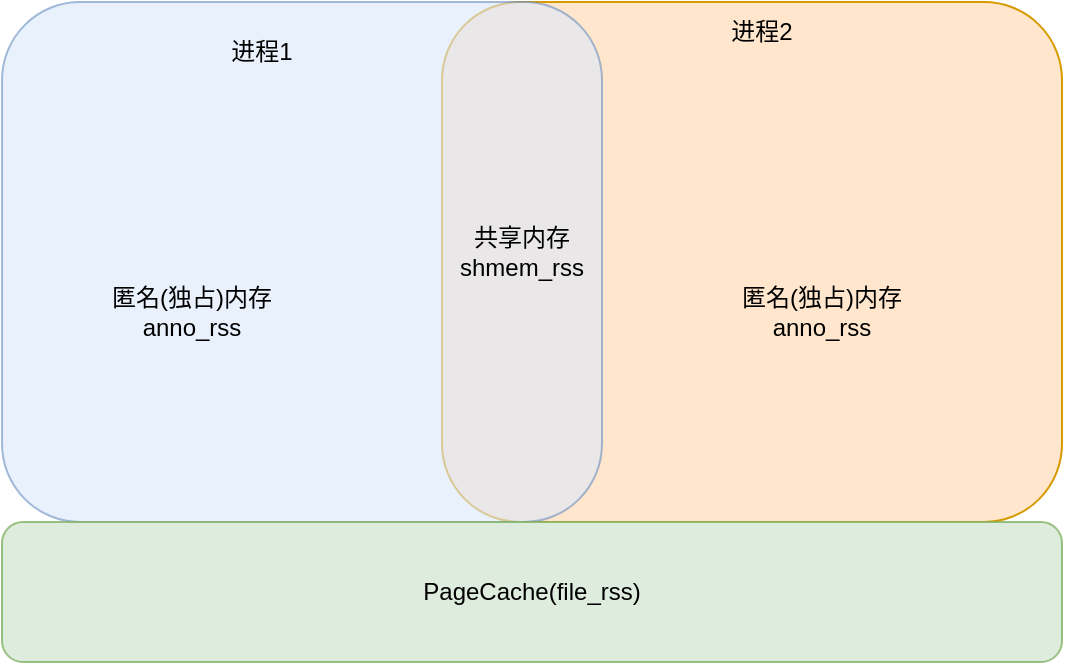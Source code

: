 <mxfile>
    <diagram id="xo5YfWzw7vrKMdxwPkpB" name="Page-1">
        <mxGraphModel dx="1121" dy="570" grid="1" gridSize="10" guides="1" tooltips="1" connect="1" arrows="1" fold="1" page="1" pageScale="1" pageWidth="827" pageHeight="1169" math="0" shadow="0">
            <root>
                <mxCell id="0"/>
                <mxCell id="1" parent="0"/>
                <mxCell id="23" value="" style="rounded=1;whiteSpace=wrap;html=1;fillColor=#ffe6cc;strokeColor=#d79b00;strokeWidth=1;" vertex="1" parent="1">
                    <mxGeometry x="480" y="290" width="310" height="260" as="geometry"/>
                </mxCell>
                <mxCell id="22" value="" style="rounded=1;whiteSpace=wrap;html=1;fillColor=#dae8fc;strokeColor=#6c8ebf;opacity=60;strokeWidth=1;" vertex="1" parent="1">
                    <mxGeometry x="260" y="290" width="300" height="260" as="geometry"/>
                </mxCell>
                <mxCell id="12" value="匿名(独占)内存&lt;div&gt;anno_rss&lt;/div&gt;" style="text;html=1;align=center;verticalAlign=middle;whiteSpace=wrap;rounded=0;" parent="1" vertex="1">
                    <mxGeometry x="310" y="430" width="90" height="30" as="geometry"/>
                </mxCell>
                <mxCell id="17" value="匿名(独占)内存&lt;div&gt;anno_rss&lt;/div&gt;" style="text;html=1;align=center;verticalAlign=middle;whiteSpace=wrap;rounded=0;strokeWidth=1;" parent="1" vertex="1">
                    <mxGeometry x="620" y="430" width="100" height="30" as="geometry"/>
                </mxCell>
                <mxCell id="18" value="进程1" style="text;html=1;align=center;verticalAlign=middle;whiteSpace=wrap;rounded=0;" parent="1" vertex="1">
                    <mxGeometry x="360" y="300" width="60" height="30" as="geometry"/>
                </mxCell>
                <mxCell id="19" value="进程2" style="text;html=1;align=center;verticalAlign=middle;whiteSpace=wrap;rounded=0;" parent="1" vertex="1">
                    <mxGeometry x="610" y="290" width="60" height="30" as="geometry"/>
                </mxCell>
                <mxCell id="20" value="共享内存&lt;div&gt;shmem_rss&lt;/div&gt;" style="text;html=1;align=center;verticalAlign=middle;whiteSpace=wrap;rounded=0;" parent="1" vertex="1">
                    <mxGeometry x="490" y="400" width="60" height="30" as="geometry"/>
                </mxCell>
                <mxCell id="21" value="PageCache(file_rss)" style="rounded=1;whiteSpace=wrap;html=1;opacity=80;fillColor=#d5e8d4;strokeColor=#82b366;" parent="1" vertex="1">
                    <mxGeometry x="260" y="550" width="530" height="70" as="geometry"/>
                </mxCell>
            </root>
        </mxGraphModel>
    </diagram>
</mxfile>
